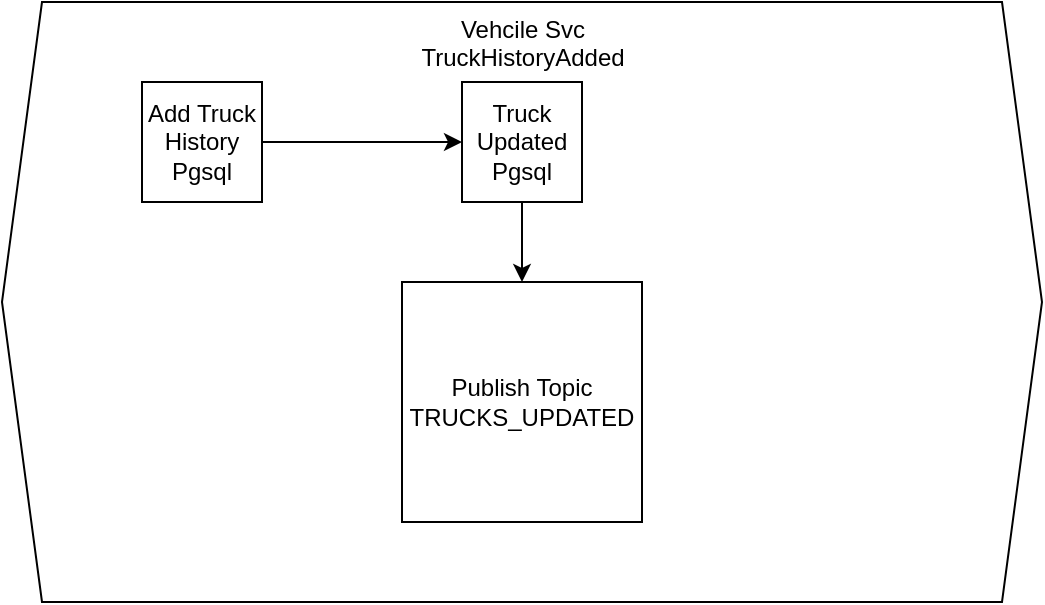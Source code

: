 <mxfile version="20.5.1" type="github">
  <diagram id="9X8F7qHRd8qOa90Mdjij" name="Page-1">
    <mxGraphModel dx="1422" dy="786" grid="1" gridSize="10" guides="1" tooltips="1" connect="1" arrows="1" fold="1" page="1" pageScale="1" pageWidth="850" pageHeight="1100" math="0" shadow="0">
      <root>
        <mxCell id="0" />
        <mxCell id="1" parent="0" />
        <mxCell id="8eT9hI0N79ts0sxerDsq-1" value="Vehcile Svc&lt;br&gt;TruckHistoryAdded" style="shape=hexagon;perimeter=hexagonPerimeter2;html=1;fixedSize=1;labelBorderColor=none;align=center;verticalAlign=top;labelPosition=center;verticalLabelPosition=middle;" vertex="1" parent="1">
          <mxGeometry x="200" y="520" width="520" height="300" as="geometry" />
        </mxCell>
        <mxCell id="8eT9hI0N79ts0sxerDsq-4" value="" style="edgeStyle=orthogonalEdgeStyle;rounded=0;orthogonalLoop=1;jettySize=auto;html=1;" edge="1" parent="1" source="8eT9hI0N79ts0sxerDsq-2" target="8eT9hI0N79ts0sxerDsq-3">
          <mxGeometry relative="1" as="geometry" />
        </mxCell>
        <mxCell id="8eT9hI0N79ts0sxerDsq-2" value="Add Truck History Pgsql" style="whiteSpace=wrap;html=1;aspect=fixed;" vertex="1" parent="1">
          <mxGeometry x="270" y="560" width="60" height="60" as="geometry" />
        </mxCell>
        <mxCell id="8eT9hI0N79ts0sxerDsq-6" value="" style="edgeStyle=orthogonalEdgeStyle;rounded=0;orthogonalLoop=1;jettySize=auto;html=1;" edge="1" parent="1" source="8eT9hI0N79ts0sxerDsq-3" target="8eT9hI0N79ts0sxerDsq-5">
          <mxGeometry relative="1" as="geometry" />
        </mxCell>
        <mxCell id="8eT9hI0N79ts0sxerDsq-3" value="Truck Updated Pgsql" style="whiteSpace=wrap;html=1;aspect=fixed;" vertex="1" parent="1">
          <mxGeometry x="430" y="560" width="60" height="60" as="geometry" />
        </mxCell>
        <mxCell id="8eT9hI0N79ts0sxerDsq-5" value="Publish Topic TRUCKS_UPDATED" style="whiteSpace=wrap;html=1;aspect=fixed;" vertex="1" parent="1">
          <mxGeometry x="400" y="660" width="120" height="120" as="geometry" />
        </mxCell>
      </root>
    </mxGraphModel>
  </diagram>
</mxfile>
